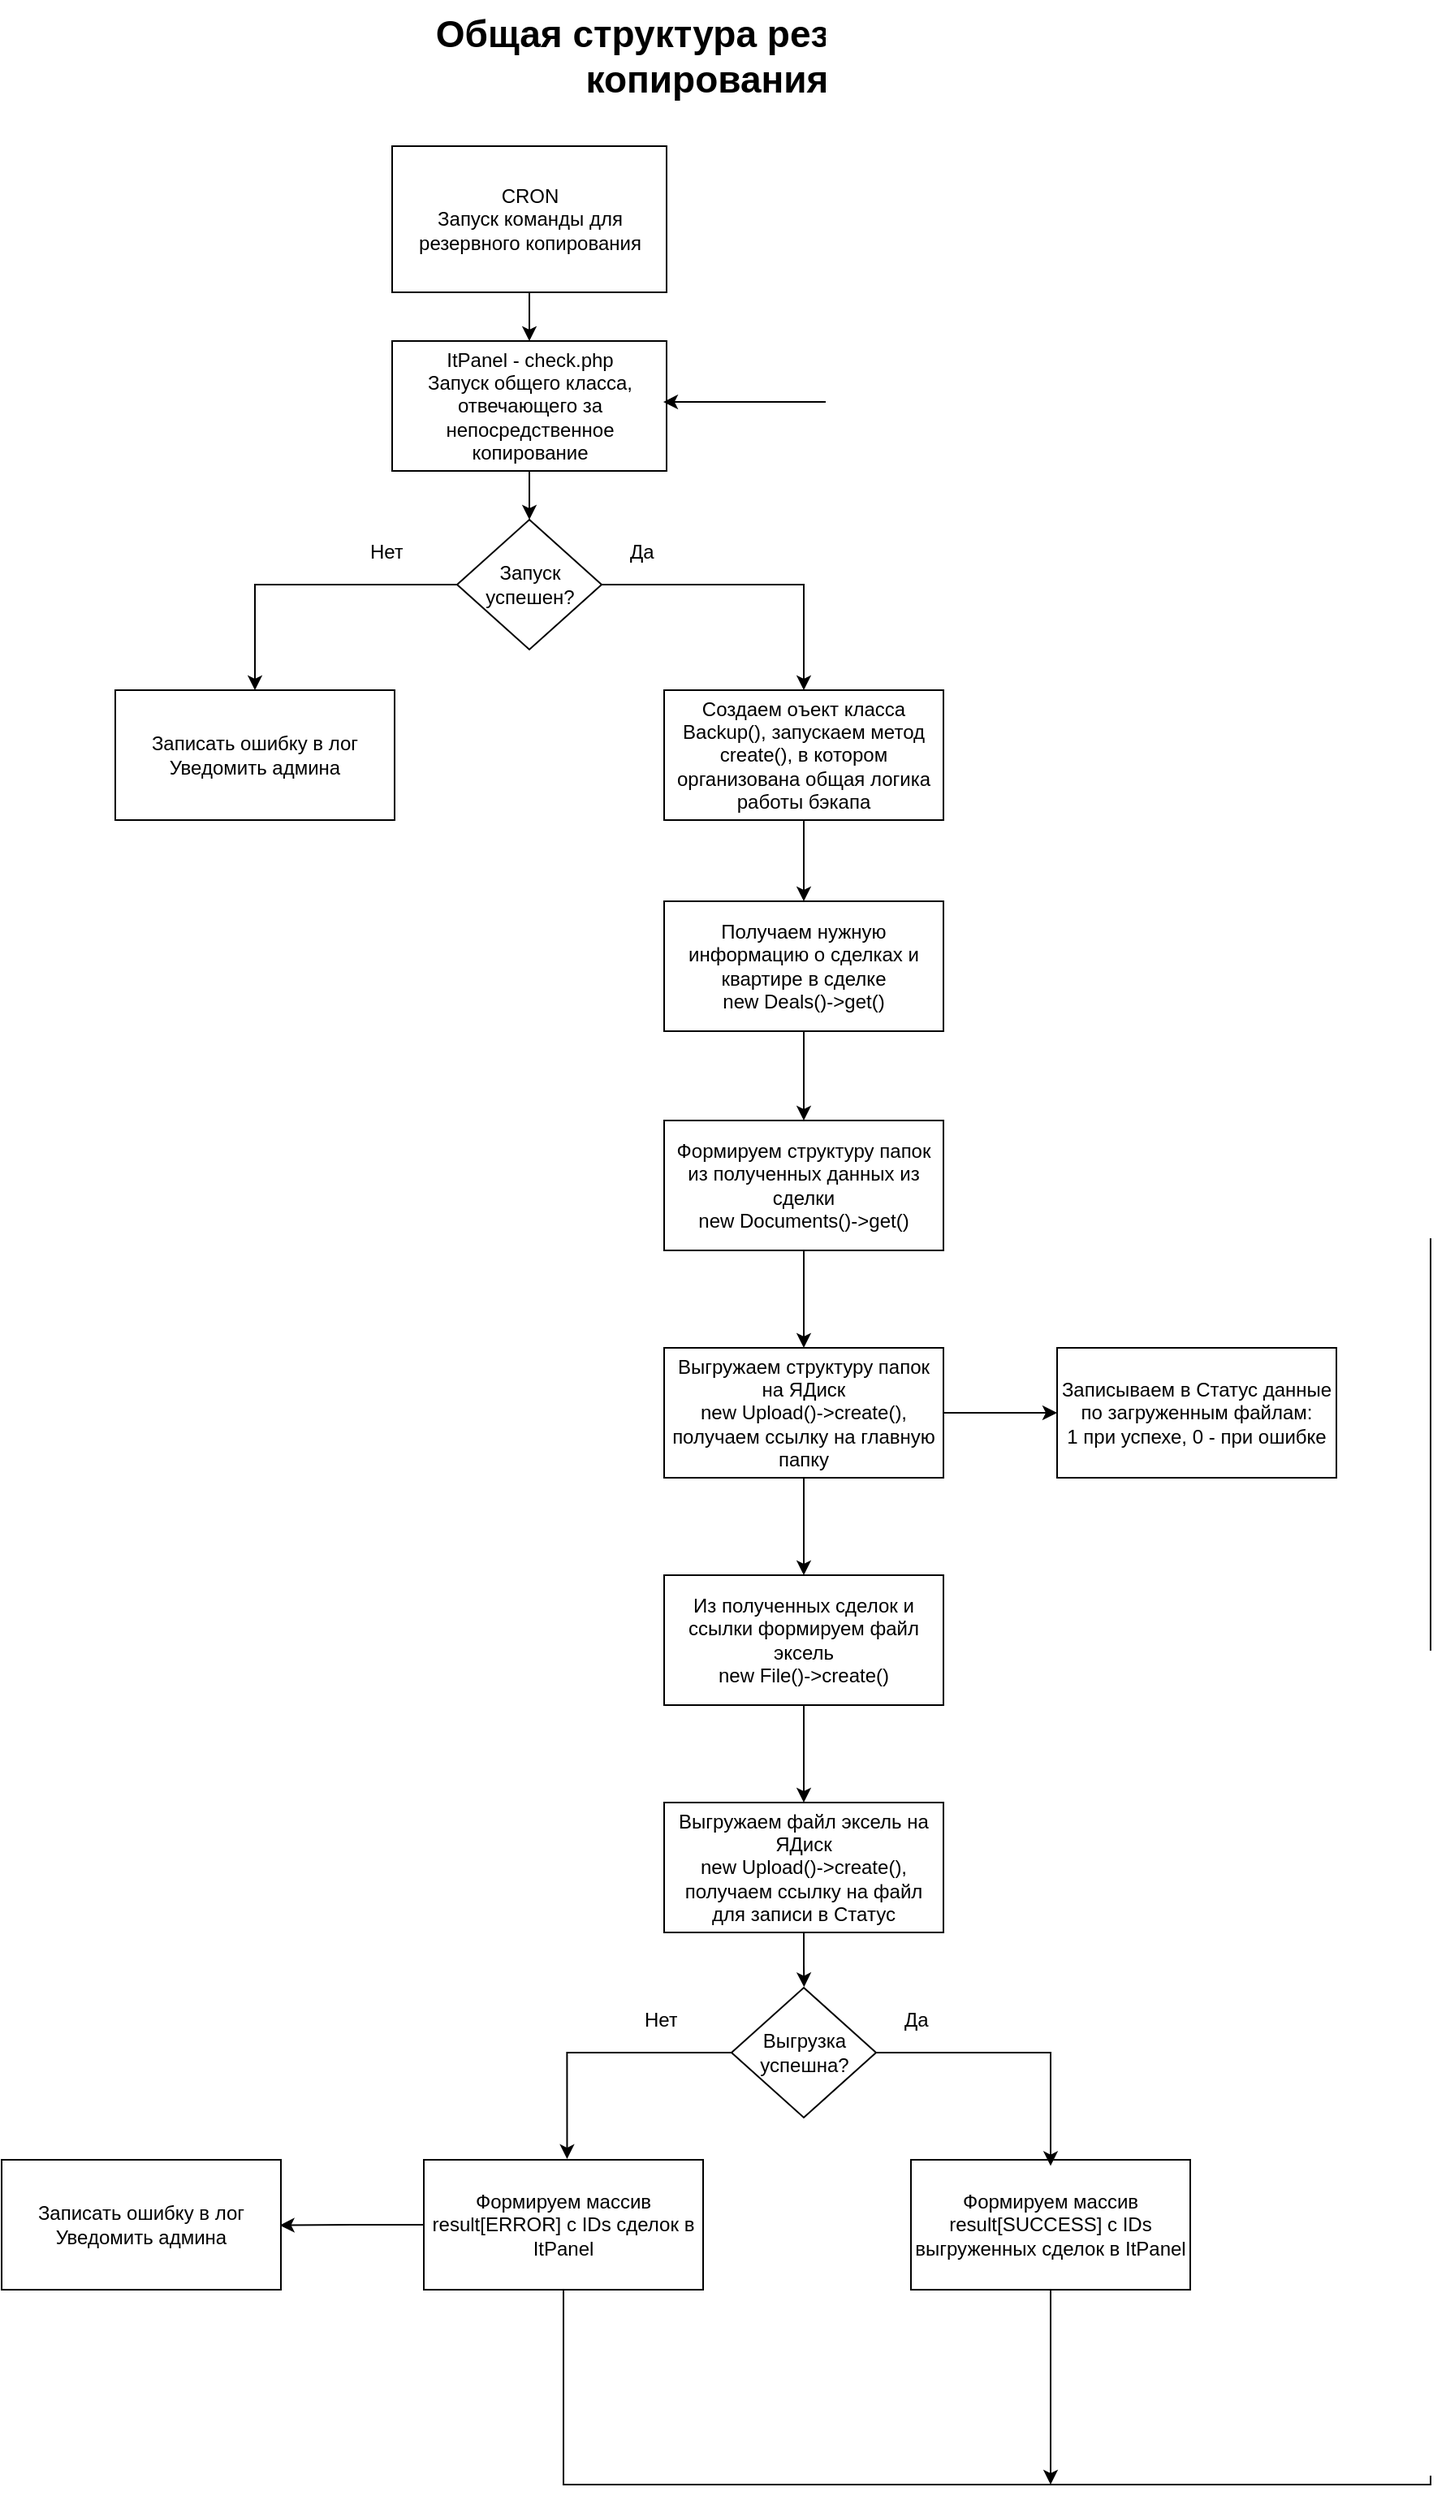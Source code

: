 <mxfile version="26.0.6" pages="3">
  <diagram id="ykcoprw3lmcuyB5p3u-q" name="Backup class (main)">
    <mxGraphModel dx="1434" dy="1599" grid="1" gridSize="10" guides="1" tooltips="1" connect="0" arrows="1" fold="1" page="1" pageScale="1" pageWidth="1169" pageHeight="827" math="0" shadow="0">
      <root>
        <mxCell id="0" />
        <mxCell id="1" parent="0" />
        <mxCell id="0Z_Cq0QArTlGkc0pEMjF-11" style="edgeStyle=orthogonalEdgeStyle;rounded=0;orthogonalLoop=1;jettySize=auto;html=1;entryX=0.5;entryY=0;entryDx=0;entryDy=0;" parent="1" source="FqSsDGNKy8bBFyhwUsow-1" target="0Z_Cq0QArTlGkc0pEMjF-10" edge="1">
          <mxGeometry relative="1" as="geometry" />
        </mxCell>
        <mxCell id="FqSsDGNKy8bBFyhwUsow-1" value="&lt;div&gt;CRON&lt;/div&gt;Запуск команды для резервного копирования" style="rounded=0;whiteSpace=wrap;html=1;" parent="1" vertex="1">
          <mxGeometry x="390.5" y="-720" width="169" height="90" as="geometry" />
        </mxCell>
        <mxCell id="0Z_Cq0QArTlGkc0pEMjF-15" style="edgeStyle=orthogonalEdgeStyle;rounded=0;orthogonalLoop=1;jettySize=auto;html=1;exitX=0.5;exitY=1;exitDx=0;exitDy=0;entryX=0.5;entryY=0;entryDx=0;entryDy=0;" parent="1" source="0Z_Cq0QArTlGkc0pEMjF-1" target="0Z_Cq0QArTlGkc0pEMjF-14" edge="1">
          <mxGeometry relative="1" as="geometry" />
        </mxCell>
        <mxCell id="0Z_Cq0QArTlGkc0pEMjF-1" value="&lt;div&gt;Получаем нужную информацию о сделках и квартире в сделке&lt;/div&gt;&lt;div&gt;new Deals()-&amp;gt;get()&lt;/div&gt;" style="rounded=0;whiteSpace=wrap;html=1;" parent="1" vertex="1">
          <mxGeometry x="558" y="-255" width="172" height="80" as="geometry" />
        </mxCell>
        <mxCell id="0Z_Cq0QArTlGkc0pEMjF-13" style="edgeStyle=orthogonalEdgeStyle;rounded=0;orthogonalLoop=1;jettySize=auto;html=1;exitX=0.5;exitY=1;exitDx=0;exitDy=0;entryX=0.5;entryY=0;entryDx=0;entryDy=0;" parent="1" source="0Z_Cq0QArTlGkc0pEMjF-2" target="0Z_Cq0QArTlGkc0pEMjF-1" edge="1">
          <mxGeometry relative="1" as="geometry" />
        </mxCell>
        <mxCell id="0Z_Cq0QArTlGkc0pEMjF-2" value="Создаем оъект класса Backup(), запускаем метод create(), в котором организована общая логика работы бэкапа" style="rounded=0;whiteSpace=wrap;html=1;" parent="1" vertex="1">
          <mxGeometry x="558" y="-385" width="172" height="80" as="geometry" />
        </mxCell>
        <mxCell id="0Z_Cq0QArTlGkc0pEMjF-5" style="edgeStyle=orthogonalEdgeStyle;rounded=0;orthogonalLoop=1;jettySize=auto;html=1;exitX=1;exitY=0.5;exitDx=0;exitDy=0;entryX=0.5;entryY=0;entryDx=0;entryDy=0;" parent="1" source="0Z_Cq0QArTlGkc0pEMjF-3" target="0Z_Cq0QArTlGkc0pEMjF-2" edge="1">
          <mxGeometry relative="1" as="geometry" />
        </mxCell>
        <mxCell id="0Z_Cq0QArTlGkc0pEMjF-8" style="edgeStyle=orthogonalEdgeStyle;rounded=0;orthogonalLoop=1;jettySize=auto;html=1;exitX=0;exitY=0.5;exitDx=0;exitDy=0;" parent="1" source="0Z_Cq0QArTlGkc0pEMjF-3" target="0Z_Cq0QArTlGkc0pEMjF-7" edge="1">
          <mxGeometry relative="1" as="geometry" />
        </mxCell>
        <mxCell id="0Z_Cq0QArTlGkc0pEMjF-3" value="Запуск успешен?" style="rhombus;whiteSpace=wrap;html=1;" parent="1" vertex="1">
          <mxGeometry x="430.5" y="-490" width="89" height="80" as="geometry" />
        </mxCell>
        <mxCell id="0Z_Cq0QArTlGkc0pEMjF-6" value="Да" style="text;strokeColor=none;fillColor=none;align=left;verticalAlign=middle;spacingLeft=4;spacingRight=4;overflow=hidden;points=[[0,0.5],[1,0.5]];portConstraint=eastwest;rotatable=0;whiteSpace=wrap;html=1;" parent="1" vertex="1">
          <mxGeometry x="531" y="-485" width="80" height="30" as="geometry" />
        </mxCell>
        <mxCell id="0Z_Cq0QArTlGkc0pEMjF-7" value="&lt;div&gt;Записать ошибку в лог&lt;/div&gt;&lt;div&gt;Уведомить админа&lt;/div&gt;" style="rounded=0;whiteSpace=wrap;html=1;" parent="1" vertex="1">
          <mxGeometry x="220" y="-385" width="172" height="80" as="geometry" />
        </mxCell>
        <mxCell id="0Z_Cq0QArTlGkc0pEMjF-9" value="Нет" style="text;strokeColor=none;fillColor=none;align=left;verticalAlign=middle;spacingLeft=4;spacingRight=4;overflow=hidden;points=[[0,0.5],[1,0.5]];portConstraint=eastwest;rotatable=0;whiteSpace=wrap;html=1;" parent="1" vertex="1">
          <mxGeometry x="371" y="-485" width="80" height="30" as="geometry" />
        </mxCell>
        <mxCell id="0Z_Cq0QArTlGkc0pEMjF-12" style="edgeStyle=orthogonalEdgeStyle;rounded=0;orthogonalLoop=1;jettySize=auto;html=1;exitX=0.5;exitY=1;exitDx=0;exitDy=0;entryX=0.5;entryY=0;entryDx=0;entryDy=0;" parent="1" source="0Z_Cq0QArTlGkc0pEMjF-10" target="0Z_Cq0QArTlGkc0pEMjF-3" edge="1">
          <mxGeometry relative="1" as="geometry">
            <mxPoint x="475" y="-500" as="targetPoint" />
          </mxGeometry>
        </mxCell>
        <mxCell id="0Z_Cq0QArTlGkc0pEMjF-10" value="&lt;div&gt;ItPanel - check.php&lt;/div&gt;&lt;div&gt;Запуск общего класса, отвечающего за непосредственное копирование&lt;/div&gt;" style="rounded=0;whiteSpace=wrap;html=1;" parent="1" vertex="1">
          <mxGeometry x="390.5" y="-600" width="169" height="80" as="geometry" />
        </mxCell>
        <mxCell id="0Z_Cq0QArTlGkc0pEMjF-17" style="edgeStyle=orthogonalEdgeStyle;rounded=0;orthogonalLoop=1;jettySize=auto;html=1;exitX=0.5;exitY=1;exitDx=0;exitDy=0;entryX=0.5;entryY=0;entryDx=0;entryDy=0;" parent="1" source="0Z_Cq0QArTlGkc0pEMjF-14" target="0Z_Cq0QArTlGkc0pEMjF-16" edge="1">
          <mxGeometry relative="1" as="geometry" />
        </mxCell>
        <mxCell id="0Z_Cq0QArTlGkc0pEMjF-14" value="&lt;div&gt;Формируем структуру папок из полученных данных из сделки&lt;/div&gt;&lt;div&gt;new Documents()-&amp;gt;get()&lt;/div&gt;" style="rounded=0;whiteSpace=wrap;html=1;" parent="1" vertex="1">
          <mxGeometry x="558" y="-120" width="172" height="80" as="geometry" />
        </mxCell>
        <mxCell id="0Z_Cq0QArTlGkc0pEMjF-19" style="edgeStyle=orthogonalEdgeStyle;rounded=0;orthogonalLoop=1;jettySize=auto;html=1;exitX=0.5;exitY=1;exitDx=0;exitDy=0;entryX=0.5;entryY=0;entryDx=0;entryDy=0;" parent="1" source="0Z_Cq0QArTlGkc0pEMjF-16" target="0Z_Cq0QArTlGkc0pEMjF-18" edge="1">
          <mxGeometry relative="1" as="geometry" />
        </mxCell>
        <mxCell id="0Z_Cq0QArTlGkc0pEMjF-25" style="edgeStyle=orthogonalEdgeStyle;rounded=0;orthogonalLoop=1;jettySize=auto;html=1;" parent="1" source="0Z_Cq0QArTlGkc0pEMjF-16" target="0Z_Cq0QArTlGkc0pEMjF-24" edge="1">
          <mxGeometry relative="1" as="geometry" />
        </mxCell>
        <mxCell id="0Z_Cq0QArTlGkc0pEMjF-16" value="&lt;div&gt;Выгружаем структуру папок на ЯДиск&lt;/div&gt;&lt;div&gt;new Upload()-&amp;gt;create(), получаем ссылку на главную папку&lt;/div&gt;" style="rounded=0;whiteSpace=wrap;html=1;" parent="1" vertex="1">
          <mxGeometry x="558" y="20" width="172" height="80" as="geometry" />
        </mxCell>
        <mxCell id="0Z_Cq0QArTlGkc0pEMjF-22" style="edgeStyle=orthogonalEdgeStyle;rounded=0;orthogonalLoop=1;jettySize=auto;html=1;entryX=0.5;entryY=0;entryDx=0;entryDy=0;" parent="1" source="0Z_Cq0QArTlGkc0pEMjF-18" target="0Z_Cq0QArTlGkc0pEMjF-20" edge="1">
          <mxGeometry relative="1" as="geometry" />
        </mxCell>
        <mxCell id="0Z_Cq0QArTlGkc0pEMjF-18" value="&lt;div&gt;Из полученных сделок и ссылки формируем файл эксель&lt;/div&gt;&lt;div&gt;new File()-&amp;gt;create()&lt;/div&gt;" style="rounded=0;whiteSpace=wrap;html=1;" parent="1" vertex="1">
          <mxGeometry x="558" y="160" width="172" height="80" as="geometry" />
        </mxCell>
        <mxCell id="0Z_Cq0QArTlGkc0pEMjF-20" value="&lt;div&gt;Выгружаем файл эксель на ЯДиск&lt;/div&gt;&lt;div&gt;new Upload()-&amp;gt;create(), получаем ссылку на файл для записи в Статус&lt;/div&gt;" style="rounded=0;whiteSpace=wrap;html=1;" parent="1" vertex="1">
          <mxGeometry x="558" y="300" width="172" height="80" as="geometry" />
        </mxCell>
        <mxCell id="0Z_Cq0QArTlGkc0pEMjF-23" value="&lt;font style=&quot;font-size: 23px;&quot;&gt;&lt;b&gt;Общая структура резервного копирования&lt;/b&gt;&lt;/font&gt;" style="text;strokeColor=none;fillColor=none;align=center;verticalAlign=middle;spacingLeft=4;spacingRight=4;overflow=hidden;points=[[0,0.5],[1,0.5]];portConstraint=eastwest;rotatable=0;whiteSpace=wrap;html=1;" parent="1" vertex="1">
          <mxGeometry x="409" y="-810" width="351" height="70" as="geometry" />
        </mxCell>
        <mxCell id="0Z_Cq0QArTlGkc0pEMjF-24" value="&lt;div&gt;&lt;span style=&quot;background-color: transparent; color: light-dark(rgb(0, 0, 0), rgb(255, 255, 255));&quot;&gt;Записываем в Статус данные по загруженным файлам:&lt;/span&gt;&lt;/div&gt;&lt;div&gt;&lt;span style=&quot;background-color: transparent; color: light-dark(rgb(0, 0, 0), rgb(255, 255, 255));&quot;&gt;1 при успехе, 0 - при ошибке&lt;/span&gt;&lt;/div&gt;" style="rounded=0;whiteSpace=wrap;html=1;" parent="1" vertex="1">
          <mxGeometry x="800" y="20" width="172" height="80" as="geometry" />
        </mxCell>
        <mxCell id="0Z_Cq0QArTlGkc0pEMjF-28" value="Выгрузка успешна?" style="rhombus;whiteSpace=wrap;html=1;" parent="1" vertex="1">
          <mxGeometry x="599.5" y="414" width="89" height="80" as="geometry" />
        </mxCell>
        <mxCell id="0Z_Cq0QArTlGkc0pEMjF-29" value="Да" style="text;strokeColor=none;fillColor=none;align=left;verticalAlign=middle;spacingLeft=4;spacingRight=4;overflow=hidden;points=[[0,0.5],[1,0.5]];portConstraint=eastwest;rotatable=0;whiteSpace=wrap;html=1;" parent="1" vertex="1">
          <mxGeometry x="700" y="419" width="80" height="30" as="geometry" />
        </mxCell>
        <mxCell id="0Z_Cq0QArTlGkc0pEMjF-30" value="Нет" style="text;strokeColor=none;fillColor=none;align=left;verticalAlign=middle;spacingLeft=4;spacingRight=4;overflow=hidden;points=[[0,0.5],[1,0.5]];portConstraint=eastwest;rotatable=0;whiteSpace=wrap;html=1;" parent="1" vertex="1">
          <mxGeometry x="540" y="419" width="80" height="30" as="geometry" />
        </mxCell>
        <mxCell id="0Z_Cq0QArTlGkc0pEMjF-41" style="edgeStyle=orthogonalEdgeStyle;rounded=0;orthogonalLoop=1;jettySize=auto;html=1;entryX=0.988;entryY=0.469;entryDx=0;entryDy=0;entryPerimeter=0;" parent="1" source="0Z_Cq0QArTlGkc0pEMjF-31" target="0Z_Cq0QArTlGkc0pEMjF-10" edge="1">
          <mxGeometry relative="1" as="geometry">
            <mxPoint x="750" y="680" as="targetPoint" />
            <Array as="points">
              <mxPoint x="496" y="720" />
              <mxPoint x="1030" y="720" />
              <mxPoint x="1030" y="-562" />
            </Array>
          </mxGeometry>
        </mxCell>
        <mxCell id="0Z_Cq0QArTlGkc0pEMjF-31" value="&lt;span style=&quot;text-align: left;&quot;&gt;Формируем массив result[ERROR] с IDs сделок в ItPanel&lt;/span&gt;" style="rounded=0;whiteSpace=wrap;html=1;" parent="1" vertex="1">
          <mxGeometry x="410" y="520" width="172" height="80" as="geometry" />
        </mxCell>
        <mxCell id="0Z_Cq0QArTlGkc0pEMjF-32" style="edgeStyle=orthogonalEdgeStyle;rounded=0;orthogonalLoop=1;jettySize=auto;html=1;entryX=0.513;entryY=-0.006;entryDx=0;entryDy=0;entryPerimeter=0;" parent="1" source="0Z_Cq0QArTlGkc0pEMjF-28" target="0Z_Cq0QArTlGkc0pEMjF-31" edge="1">
          <mxGeometry relative="1" as="geometry" />
        </mxCell>
        <mxCell id="0Z_Cq0QArTlGkc0pEMjF-42" style="edgeStyle=orthogonalEdgeStyle;rounded=0;orthogonalLoop=1;jettySize=auto;html=1;" parent="1" source="0Z_Cq0QArTlGkc0pEMjF-35" edge="1">
          <mxGeometry relative="1" as="geometry">
            <mxPoint x="796" y="720" as="targetPoint" />
          </mxGeometry>
        </mxCell>
        <mxCell id="0Z_Cq0QArTlGkc0pEMjF-35" value="&lt;span style=&quot;text-align: left;&quot;&gt;Формируем массив result[SUCCESS] с IDs выгруженных сделок в ItPanel&lt;/span&gt;" style="rounded=0;whiteSpace=wrap;html=1;" parent="1" vertex="1">
          <mxGeometry x="710" y="520" width="172" height="80" as="geometry" />
        </mxCell>
        <mxCell id="0Z_Cq0QArTlGkc0pEMjF-36" style="edgeStyle=orthogonalEdgeStyle;rounded=0;orthogonalLoop=1;jettySize=auto;html=1;entryX=0.5;entryY=0.047;entryDx=0;entryDy=0;entryPerimeter=0;" parent="1" source="0Z_Cq0QArTlGkc0pEMjF-28" target="0Z_Cq0QArTlGkc0pEMjF-35" edge="1">
          <mxGeometry relative="1" as="geometry" />
        </mxCell>
        <mxCell id="0Z_Cq0QArTlGkc0pEMjF-37" value="&lt;div&gt;Записать ошибку в лог&lt;/div&gt;&lt;div&gt;Уведомить админа&lt;/div&gt;" style="rounded=0;whiteSpace=wrap;html=1;" parent="1" vertex="1">
          <mxGeometry x="150" y="520" width="172" height="80" as="geometry" />
        </mxCell>
        <mxCell id="0Z_Cq0QArTlGkc0pEMjF-40" style="edgeStyle=orthogonalEdgeStyle;rounded=0;orthogonalLoop=1;jettySize=auto;html=1;entryX=0.996;entryY=0.504;entryDx=0;entryDy=0;entryPerimeter=0;" parent="1" source="0Z_Cq0QArTlGkc0pEMjF-31" target="0Z_Cq0QArTlGkc0pEMjF-37" edge="1">
          <mxGeometry relative="1" as="geometry" />
        </mxCell>
        <mxCell id="0Z_Cq0QArTlGkc0pEMjF-43" style="edgeStyle=orthogonalEdgeStyle;rounded=0;orthogonalLoop=1;jettySize=auto;html=1;entryX=0.502;entryY=-0.004;entryDx=0;entryDy=0;entryPerimeter=0;" parent="1" source="0Z_Cq0QArTlGkc0pEMjF-20" target="0Z_Cq0QArTlGkc0pEMjF-28" edge="1">
          <mxGeometry relative="1" as="geometry">
            <mxPoint x="644" y="410" as="targetPoint" />
          </mxGeometry>
        </mxCell>
      </root>
    </mxGraphModel>
  </diagram>
  <diagram name="File class" id="9FN_7QrL7bDhH2xpMbpj">
    <mxGraphModel dx="1434" dy="833" grid="1" gridSize="10" guides="1" tooltips="1" connect="1" arrows="1" fold="1" page="1" pageScale="1" pageWidth="827" pageHeight="1169" math="0" shadow="0">
      <root>
        <mxCell id="0" />
        <mxCell id="1" parent="0" />
        <mxCell id="qxar2i6eTfuTEpqdG3V1-7" style="edgeStyle=orthogonalEdgeStyle;rounded=0;orthogonalLoop=1;jettySize=auto;html=1;exitX=1;exitY=0.5;exitDx=0;exitDy=0;entryX=0;entryY=0.5;entryDx=0;entryDy=0;" parent="1" source="qxar2i6eTfuTEpqdG3V1-1" target="qxar2i6eTfuTEpqdG3V1-2" edge="1">
          <mxGeometry relative="1" as="geometry" />
        </mxCell>
        <mxCell id="qxar2i6eTfuTEpqdG3V1-1" value="Check Deal for Flat&lt;span style=&quot;background-color: transparent; color: light-dark(rgb(0, 0, 0), rgb(255, 255, 255));&quot;&gt;ID&lt;/span&gt;&lt;span style=&quot;background-color: transparent; color: light-dark(rgb(0, 0, 0), rgb(255, 255, 255));&quot;&gt;&amp;nbsp;&lt;/span&gt;" style="rounded=0;whiteSpace=wrap;html=1;" parent="1" vertex="1">
          <mxGeometry x="80" y="80" width="120" height="60" as="geometry" />
        </mxCell>
        <mxCell id="qxar2i6eTfuTEpqdG3V1-8" style="edgeStyle=orthogonalEdgeStyle;rounded=0;orthogonalLoop=1;jettySize=auto;html=1;exitX=1;exitY=0.5;exitDx=0;exitDy=0;entryX=0;entryY=0.5;entryDx=0;entryDy=0;" parent="1" source="qxar2i6eTfuTEpqdG3V1-2" target="qxar2i6eTfuTEpqdG3V1-4" edge="1">
          <mxGeometry relative="1" as="geometry" />
        </mxCell>
        <mxCell id="qxar2i6eTfuTEpqdG3V1-2" value="Check Flat for docs folder ID&lt;span style=&quot;background-color: transparent; color: light-dark(rgb(0, 0, 0), rgb(255, 255, 255));&quot;&gt;&amp;nbsp;&lt;/span&gt;" style="rounded=0;whiteSpace=wrap;html=1;" parent="1" vertex="1">
          <mxGeometry x="354" y="80" width="120" height="60" as="geometry" />
        </mxCell>
        <mxCell id="qxar2i6eTfuTEpqdG3V1-9" style="edgeStyle=orthogonalEdgeStyle;rounded=0;orthogonalLoop=1;jettySize=auto;html=1;exitX=1;exitY=0.5;exitDx=0;exitDy=0;" parent="1" source="qxar2i6eTfuTEpqdG3V1-4" target="qxar2i6eTfuTEpqdG3V1-6" edge="1">
          <mxGeometry relative="1" as="geometry" />
        </mxCell>
        <mxCell id="qxar2i6eTfuTEpqdG3V1-4" value="Create Array with Main folder structure" style="rounded=0;whiteSpace=wrap;html=1;" parent="1" vertex="1">
          <mxGeometry x="620" y="80" width="120" height="60" as="geometry" />
        </mxCell>
        <mxCell id="qxar2i6eTfuTEpqdG3V1-11" style="edgeStyle=orthogonalEdgeStyle;rounded=0;orthogonalLoop=1;jettySize=auto;html=1;exitX=1;exitY=0.5;exitDx=0;exitDy=0;entryX=0;entryY=0.5;entryDx=0;entryDy=0;" parent="1" source="qxar2i6eTfuTEpqdG3V1-6" target="qxar2i6eTfuTEpqdG3V1-10" edge="1">
          <mxGeometry relative="1" as="geometry" />
        </mxCell>
        <mxCell id="qxar2i6eTfuTEpqdG3V1-6" value="Create (upload) this structure to Y.Disk" style="rounded=0;whiteSpace=wrap;html=1;" parent="1" vertex="1">
          <mxGeometry x="80" y="250" width="120" height="60" as="geometry" />
        </mxCell>
        <mxCell id="qxar2i6eTfuTEpqdG3V1-13" style="edgeStyle=orthogonalEdgeStyle;rounded=0;orthogonalLoop=1;jettySize=auto;html=1;exitX=1;exitY=0.5;exitDx=0;exitDy=0;entryX=0;entryY=0.5;entryDx=0;entryDy=0;" parent="1" source="qxar2i6eTfuTEpqdG3V1-10" target="qxar2i6eTfuTEpqdG3V1-12" edge="1">
          <mxGeometry relative="1" as="geometry" />
        </mxCell>
        <mxCell id="qxar2i6eTfuTEpqdG3V1-10" value="Get remote main folder link" style="rounded=0;whiteSpace=wrap;html=1;" parent="1" vertex="1">
          <mxGeometry x="354" y="250" width="120" height="60" as="geometry" />
        </mxCell>
        <mxCell id="qxar2i6eTfuTEpqdG3V1-15" style="edgeStyle=orthogonalEdgeStyle;rounded=0;orthogonalLoop=1;jettySize=auto;html=1;exitX=1;exitY=0.5;exitDx=0;exitDy=0;" parent="1" source="qxar2i6eTfuTEpqdG3V1-12" target="qxar2i6eTfuTEpqdG3V1-14" edge="1">
          <mxGeometry relative="1" as="geometry" />
        </mxCell>
        <mxCell id="qxar2i6eTfuTEpqdG3V1-12" value="Write down Remote link to Deal&#39;s Excel File" style="rounded=0;whiteSpace=wrap;html=1;" parent="1" vertex="1">
          <mxGeometry x="620" y="250" width="120" height="60" as="geometry" />
        </mxCell>
        <mxCell id="qxar2i6eTfuTEpqdG3V1-17" style="edgeStyle=orthogonalEdgeStyle;rounded=0;orthogonalLoop=1;jettySize=auto;html=1;exitX=1;exitY=0.5;exitDx=0;exitDy=0;entryX=0;entryY=0.5;entryDx=0;entryDy=0;" parent="1" source="qxar2i6eTfuTEpqdG3V1-14" target="qxar2i6eTfuTEpqdG3V1-16" edge="1">
          <mxGeometry relative="1" as="geometry" />
        </mxCell>
        <mxCell id="qxar2i6eTfuTEpqdG3V1-14" value="Upload Deal Excel File to Y.Disk" style="rounded=0;whiteSpace=wrap;html=1;" parent="1" vertex="1">
          <mxGeometry x="80" y="420" width="120" height="60" as="geometry" />
        </mxCell>
        <mxCell id="qxar2i6eTfuTEpqdG3V1-16" value="Get respond for returning ArRespond to ItPanel" style="rounded=0;whiteSpace=wrap;html=1;" parent="1" vertex="1">
          <mxGeometry x="354" y="420" width="120" height="60" as="geometry" />
        </mxCell>
      </root>
    </mxGraphModel>
  </diagram>
  <diagram id="ltsd3JoCze0uKY0fATvv" name="Documents class">
    <mxGraphModel dx="1434" dy="833" grid="1" gridSize="10" guides="1" tooltips="1" connect="1" arrows="1" fold="1" page="1" pageScale="1" pageWidth="1169" pageHeight="827" math="0" shadow="0">
      <root>
        <mxCell id="0" />
        <mxCell id="1" parent="0" />
      </root>
    </mxGraphModel>
  </diagram>
</mxfile>
